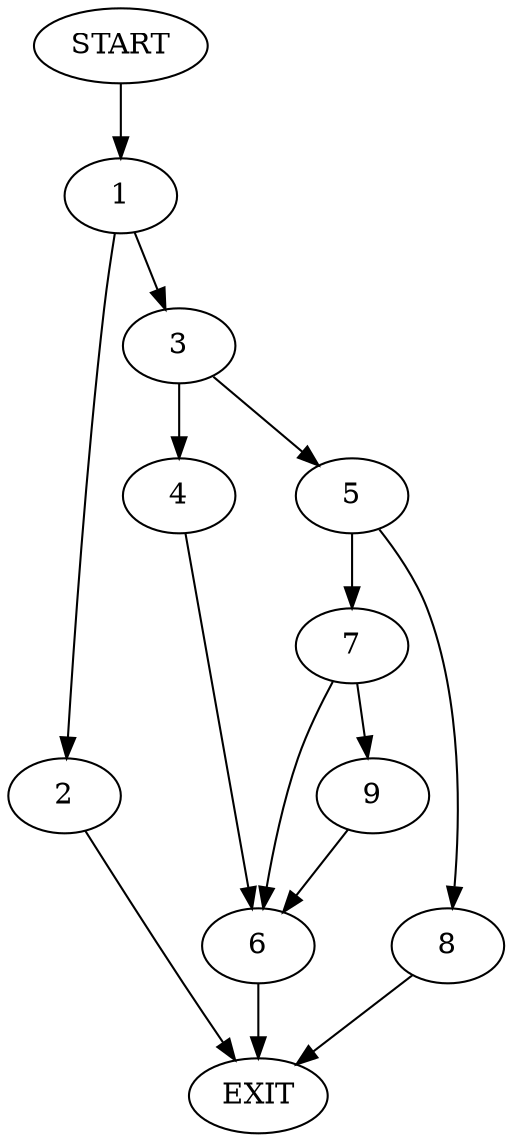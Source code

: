 digraph {
0 [label="START"]
10 [label="EXIT"]
0 -> 1
1 -> 2
1 -> 3
2 -> 10
3 -> 4
3 -> 5
4 -> 6
5 -> 7
5 -> 8
6 -> 10
8 -> 10
7 -> 9
7 -> 6
9 -> 6
}

